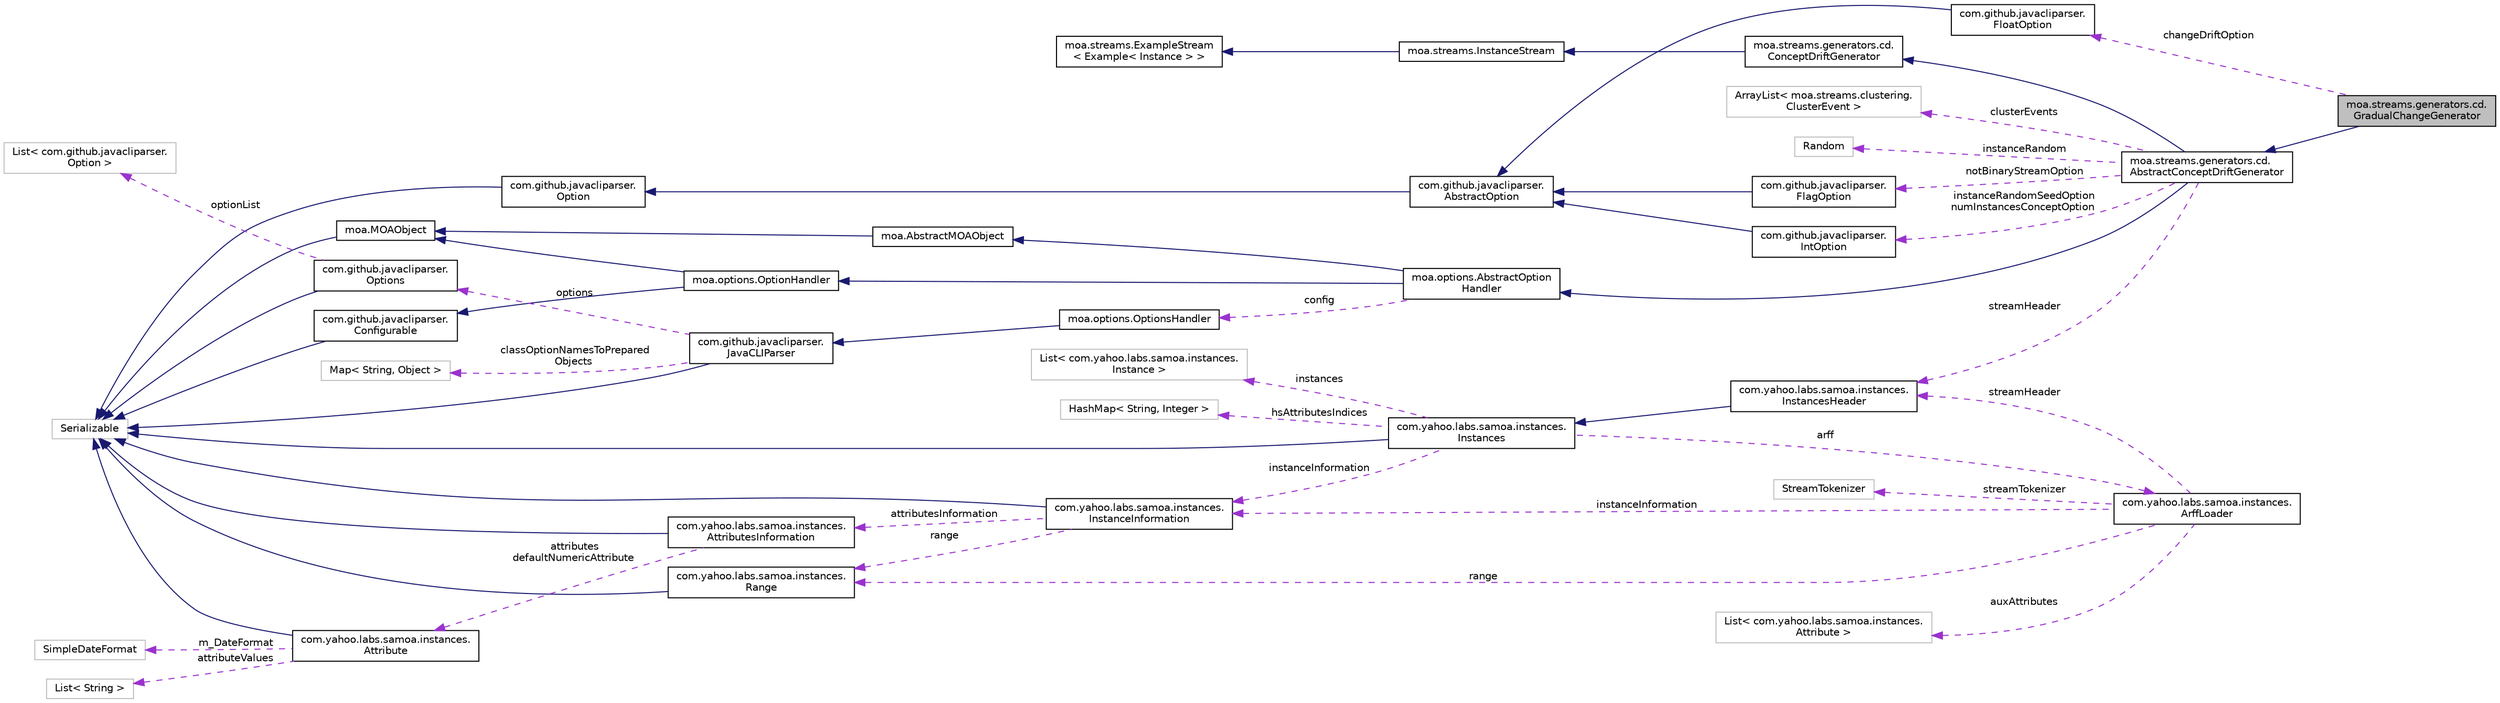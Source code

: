 digraph "moa.streams.generators.cd.GradualChangeGenerator"
{
 // LATEX_PDF_SIZE
  edge [fontname="Helvetica",fontsize="10",labelfontname="Helvetica",labelfontsize="10"];
  node [fontname="Helvetica",fontsize="10",shape=record];
  rankdir="LR";
  Node1 [label="moa.streams.generators.cd.\lGradualChangeGenerator",height=0.2,width=0.4,color="black", fillcolor="grey75", style="filled", fontcolor="black",tooltip=" "];
  Node2 -> Node1 [dir="back",color="midnightblue",fontsize="10",style="solid",fontname="Helvetica"];
  Node2 [label="moa.streams.generators.cd.\lAbstractConceptDriftGenerator",height=0.2,width=0.4,color="black", fillcolor="white", style="filled",URL="$classmoa_1_1streams_1_1generators_1_1cd_1_1_abstract_concept_drift_generator.html",tooltip=" "];
  Node3 -> Node2 [dir="back",color="midnightblue",fontsize="10",style="solid",fontname="Helvetica"];
  Node3 [label="moa.options.AbstractOption\lHandler",height=0.2,width=0.4,color="black", fillcolor="white", style="filled",URL="$classmoa_1_1options_1_1_abstract_option_handler.html",tooltip=" "];
  Node4 -> Node3 [dir="back",color="midnightblue",fontsize="10",style="solid",fontname="Helvetica"];
  Node4 [label="moa.AbstractMOAObject",height=0.2,width=0.4,color="black", fillcolor="white", style="filled",URL="$classmoa_1_1_abstract_m_o_a_object.html",tooltip=" "];
  Node5 -> Node4 [dir="back",color="midnightblue",fontsize="10",style="solid",fontname="Helvetica"];
  Node5 [label="moa.MOAObject",height=0.2,width=0.4,color="black", fillcolor="white", style="filled",URL="$interfacemoa_1_1_m_o_a_object.html",tooltip=" "];
  Node6 -> Node5 [dir="back",color="midnightblue",fontsize="10",style="solid",fontname="Helvetica"];
  Node6 [label="Serializable",height=0.2,width=0.4,color="grey75", fillcolor="white", style="filled",tooltip=" "];
  Node7 -> Node3 [dir="back",color="midnightblue",fontsize="10",style="solid",fontname="Helvetica"];
  Node7 [label="moa.options.OptionHandler",height=0.2,width=0.4,color="black", fillcolor="white", style="filled",URL="$interfacemoa_1_1options_1_1_option_handler.html",tooltip=" "];
  Node5 -> Node7 [dir="back",color="midnightblue",fontsize="10",style="solid",fontname="Helvetica"];
  Node8 -> Node7 [dir="back",color="midnightblue",fontsize="10",style="solid",fontname="Helvetica"];
  Node8 [label="com.github.javacliparser.\lConfigurable",height=0.2,width=0.4,color="black", fillcolor="white", style="filled",URL="$interfacecom_1_1github_1_1javacliparser_1_1_configurable.html",tooltip=" "];
  Node6 -> Node8 [dir="back",color="midnightblue",fontsize="10",style="solid",fontname="Helvetica"];
  Node9 -> Node3 [dir="back",color="darkorchid3",fontsize="10",style="dashed",label=" config" ,fontname="Helvetica"];
  Node9 [label="moa.options.OptionsHandler",height=0.2,width=0.4,color="black", fillcolor="white", style="filled",URL="$classmoa_1_1options_1_1_options_handler.html",tooltip=" "];
  Node10 -> Node9 [dir="back",color="midnightblue",fontsize="10",style="solid",fontname="Helvetica"];
  Node10 [label="com.github.javacliparser.\lJavaCLIParser",height=0.2,width=0.4,color="black", fillcolor="white", style="filled",URL="$classcom_1_1github_1_1javacliparser_1_1_java_c_l_i_parser.html",tooltip=" "];
  Node6 -> Node10 [dir="back",color="midnightblue",fontsize="10",style="solid",fontname="Helvetica"];
  Node11 -> Node10 [dir="back",color="darkorchid3",fontsize="10",style="dashed",label=" options" ,fontname="Helvetica"];
  Node11 [label="com.github.javacliparser.\lOptions",height=0.2,width=0.4,color="black", fillcolor="white", style="filled",URL="$classcom_1_1github_1_1javacliparser_1_1_options.html",tooltip=" "];
  Node6 -> Node11 [dir="back",color="midnightblue",fontsize="10",style="solid",fontname="Helvetica"];
  Node12 -> Node11 [dir="back",color="darkorchid3",fontsize="10",style="dashed",label=" optionList" ,fontname="Helvetica"];
  Node12 [label="List\< com.github.javacliparser.\lOption \>",height=0.2,width=0.4,color="grey75", fillcolor="white", style="filled",tooltip=" "];
  Node13 -> Node10 [dir="back",color="darkorchid3",fontsize="10",style="dashed",label=" classOptionNamesToPrepared\lObjects" ,fontname="Helvetica"];
  Node13 [label="Map\< String, Object \>",height=0.2,width=0.4,color="grey75", fillcolor="white", style="filled",tooltip=" "];
  Node14 -> Node2 [dir="back",color="midnightblue",fontsize="10",style="solid",fontname="Helvetica"];
  Node14 [label="moa.streams.generators.cd.\lConceptDriftGenerator",height=0.2,width=0.4,color="black", fillcolor="white", style="filled",URL="$interfacemoa_1_1streams_1_1generators_1_1cd_1_1_concept_drift_generator.html",tooltip=" "];
  Node15 -> Node14 [dir="back",color="midnightblue",fontsize="10",style="solid",fontname="Helvetica"];
  Node15 [label="moa.streams.InstanceStream",height=0.2,width=0.4,color="black", fillcolor="white", style="filled",URL="$interfacemoa_1_1streams_1_1_instance_stream.html",tooltip=" "];
  Node16 -> Node15 [dir="back",color="midnightblue",fontsize="10",style="solid",fontname="Helvetica"];
  Node16 [label="moa.streams.ExampleStream\l\< Example\< Instance \> \>",height=0.2,width=0.4,color="black", fillcolor="white", style="filled",URL="$interfacemoa_1_1streams_1_1_example_stream.html",tooltip=" "];
  Node17 -> Node2 [dir="back",color="darkorchid3",fontsize="10",style="dashed",label=" notBinaryStreamOption" ,fontname="Helvetica"];
  Node17 [label="com.github.javacliparser.\lFlagOption",height=0.2,width=0.4,color="black", fillcolor="white", style="filled",URL="$classcom_1_1github_1_1javacliparser_1_1_flag_option.html",tooltip=" "];
  Node18 -> Node17 [dir="back",color="midnightblue",fontsize="10",style="solid",fontname="Helvetica"];
  Node18 [label="com.github.javacliparser.\lAbstractOption",height=0.2,width=0.4,color="black", fillcolor="white", style="filled",URL="$classcom_1_1github_1_1javacliparser_1_1_abstract_option.html",tooltip=" "];
  Node19 -> Node18 [dir="back",color="midnightblue",fontsize="10",style="solid",fontname="Helvetica"];
  Node19 [label="com.github.javacliparser.\lOption",height=0.2,width=0.4,color="black", fillcolor="white", style="filled",URL="$interfacecom_1_1github_1_1javacliparser_1_1_option.html",tooltip=" "];
  Node6 -> Node19 [dir="back",color="midnightblue",fontsize="10",style="solid",fontname="Helvetica"];
  Node20 -> Node2 [dir="back",color="darkorchid3",fontsize="10",style="dashed",label=" clusterEvents" ,fontname="Helvetica"];
  Node20 [label="ArrayList\< moa.streams.clustering.\lClusterEvent \>",height=0.2,width=0.4,color="grey75", fillcolor="white", style="filled",tooltip=" "];
  Node21 -> Node2 [dir="back",color="darkorchid3",fontsize="10",style="dashed",label=" streamHeader" ,fontname="Helvetica"];
  Node21 [label="com.yahoo.labs.samoa.instances.\lInstancesHeader",height=0.2,width=0.4,color="black", fillcolor="white", style="filled",URL="$classcom_1_1yahoo_1_1labs_1_1samoa_1_1instances_1_1_instances_header.html",tooltip=" "];
  Node22 -> Node21 [dir="back",color="midnightblue",fontsize="10",style="solid",fontname="Helvetica"];
  Node22 [label="com.yahoo.labs.samoa.instances.\lInstances",height=0.2,width=0.4,color="black", fillcolor="white", style="filled",URL="$classcom_1_1yahoo_1_1labs_1_1samoa_1_1instances_1_1_instances.html",tooltip=" "];
  Node6 -> Node22 [dir="back",color="midnightblue",fontsize="10",style="solid",fontname="Helvetica"];
  Node23 -> Node22 [dir="back",color="darkorchid3",fontsize="10",style="dashed",label=" arff" ,fontname="Helvetica"];
  Node23 [label="com.yahoo.labs.samoa.instances.\lArffLoader",height=0.2,width=0.4,color="black", fillcolor="white", style="filled",URL="$classcom_1_1yahoo_1_1labs_1_1samoa_1_1instances_1_1_arff_loader.html",tooltip=" "];
  Node21 -> Node23 [dir="back",color="darkorchid3",fontsize="10",style="dashed",label=" streamHeader" ,fontname="Helvetica"];
  Node24 -> Node23 [dir="back",color="darkorchid3",fontsize="10",style="dashed",label=" auxAttributes" ,fontname="Helvetica"];
  Node24 [label="List\< com.yahoo.labs.samoa.instances.\lAttribute \>",height=0.2,width=0.4,color="grey75", fillcolor="white", style="filled",tooltip=" "];
  Node25 -> Node23 [dir="back",color="darkorchid3",fontsize="10",style="dashed",label=" instanceInformation" ,fontname="Helvetica"];
  Node25 [label="com.yahoo.labs.samoa.instances.\lInstanceInformation",height=0.2,width=0.4,color="black", fillcolor="white", style="filled",URL="$classcom_1_1yahoo_1_1labs_1_1samoa_1_1instances_1_1_instance_information.html",tooltip=" "];
  Node6 -> Node25 [dir="back",color="midnightblue",fontsize="10",style="solid",fontname="Helvetica"];
  Node26 -> Node25 [dir="back",color="darkorchid3",fontsize="10",style="dashed",label=" attributesInformation" ,fontname="Helvetica"];
  Node26 [label="com.yahoo.labs.samoa.instances.\lAttributesInformation",height=0.2,width=0.4,color="black", fillcolor="white", style="filled",URL="$classcom_1_1yahoo_1_1labs_1_1samoa_1_1instances_1_1_attributes_information.html",tooltip=" "];
  Node6 -> Node26 [dir="back",color="midnightblue",fontsize="10",style="solid",fontname="Helvetica"];
  Node27 -> Node26 [dir="back",color="darkorchid3",fontsize="10",style="dashed",label=" attributes\ndefaultNumericAttribute" ,fontname="Helvetica"];
  Node27 [label="com.yahoo.labs.samoa.instances.\lAttribute",height=0.2,width=0.4,color="black", fillcolor="white", style="filled",URL="$classcom_1_1yahoo_1_1labs_1_1samoa_1_1instances_1_1_attribute.html",tooltip=" "];
  Node6 -> Node27 [dir="back",color="midnightblue",fontsize="10",style="solid",fontname="Helvetica"];
  Node28 -> Node27 [dir="back",color="darkorchid3",fontsize="10",style="dashed",label=" attributeValues" ,fontname="Helvetica"];
  Node28 [label="List\< String \>",height=0.2,width=0.4,color="grey75", fillcolor="white", style="filled",tooltip=" "];
  Node29 -> Node27 [dir="back",color="darkorchid3",fontsize="10",style="dashed",label=" m_DateFormat" ,fontname="Helvetica"];
  Node29 [label="SimpleDateFormat",height=0.2,width=0.4,color="grey75", fillcolor="white", style="filled",tooltip=" "];
  Node30 -> Node25 [dir="back",color="darkorchid3",fontsize="10",style="dashed",label=" range" ,fontname="Helvetica"];
  Node30 [label="com.yahoo.labs.samoa.instances.\lRange",height=0.2,width=0.4,color="black", fillcolor="white", style="filled",URL="$classcom_1_1yahoo_1_1labs_1_1samoa_1_1instances_1_1_range.html",tooltip=" "];
  Node6 -> Node30 [dir="back",color="midnightblue",fontsize="10",style="solid",fontname="Helvetica"];
  Node30 -> Node23 [dir="back",color="darkorchid3",fontsize="10",style="dashed",label=" range" ,fontname="Helvetica"];
  Node31 -> Node23 [dir="back",color="darkorchid3",fontsize="10",style="dashed",label=" streamTokenizer" ,fontname="Helvetica"];
  Node31 [label="StreamTokenizer",height=0.2,width=0.4,color="grey75", fillcolor="white", style="filled",tooltip=" "];
  Node32 -> Node22 [dir="back",color="darkorchid3",fontsize="10",style="dashed",label=" instances" ,fontname="Helvetica"];
  Node32 [label="List\< com.yahoo.labs.samoa.instances.\lInstance \>",height=0.2,width=0.4,color="grey75", fillcolor="white", style="filled",tooltip=" "];
  Node25 -> Node22 [dir="back",color="darkorchid3",fontsize="10",style="dashed",label=" instanceInformation" ,fontname="Helvetica"];
  Node33 -> Node22 [dir="back",color="darkorchid3",fontsize="10",style="dashed",label=" hsAttributesIndices" ,fontname="Helvetica"];
  Node33 [label="HashMap\< String, Integer \>",height=0.2,width=0.4,color="grey75", fillcolor="white", style="filled",tooltip=" "];
  Node34 -> Node2 [dir="back",color="darkorchid3",fontsize="10",style="dashed",label=" instanceRandomSeedOption\nnumInstancesConceptOption" ,fontname="Helvetica"];
  Node34 [label="com.github.javacliparser.\lIntOption",height=0.2,width=0.4,color="black", fillcolor="white", style="filled",URL="$classcom_1_1github_1_1javacliparser_1_1_int_option.html",tooltip=" "];
  Node18 -> Node34 [dir="back",color="midnightblue",fontsize="10",style="solid",fontname="Helvetica"];
  Node35 -> Node2 [dir="back",color="darkorchid3",fontsize="10",style="dashed",label=" instanceRandom" ,fontname="Helvetica"];
  Node35 [label="Random",height=0.2,width=0.4,color="grey75", fillcolor="white", style="filled",tooltip=" "];
  Node36 -> Node1 [dir="back",color="darkorchid3",fontsize="10",style="dashed",label=" changeDriftOption" ,fontname="Helvetica"];
  Node36 [label="com.github.javacliparser.\lFloatOption",height=0.2,width=0.4,color="black", fillcolor="white", style="filled",URL="$classcom_1_1github_1_1javacliparser_1_1_float_option.html",tooltip=" "];
  Node18 -> Node36 [dir="back",color="midnightblue",fontsize="10",style="solid",fontname="Helvetica"];
}
